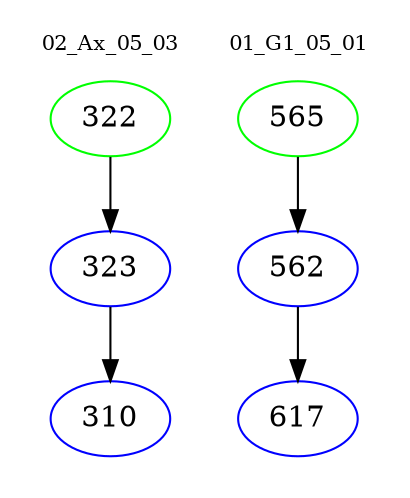 digraph{
subgraph cluster_0 {
color = white
label = "02_Ax_05_03";
fontsize=10;
T0_322 [label="322", color="green"]
T0_322 -> T0_323 [color="black"]
T0_323 [label="323", color="blue"]
T0_323 -> T0_310 [color="black"]
T0_310 [label="310", color="blue"]
}
subgraph cluster_1 {
color = white
label = "01_G1_05_01";
fontsize=10;
T1_565 [label="565", color="green"]
T1_565 -> T1_562 [color="black"]
T1_562 [label="562", color="blue"]
T1_562 -> T1_617 [color="black"]
T1_617 [label="617", color="blue"]
}
}
